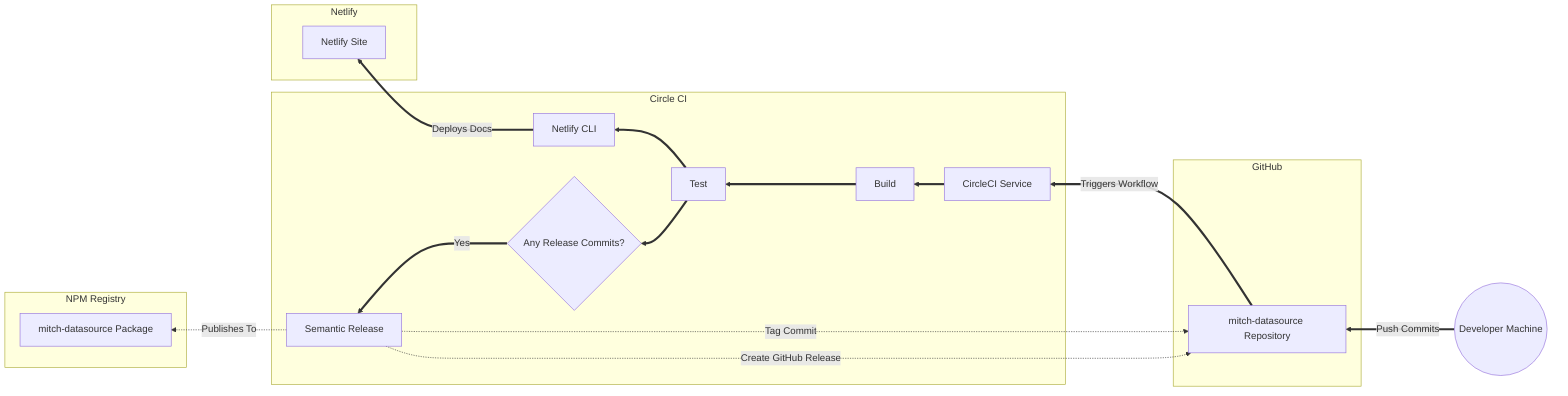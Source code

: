 graph RL;
    DeveloperMachine((Developer Machine))
    subgraph GitHub
        Repo[mitch-datasource Repository];
    end
    DeveloperMachine == Push Commits ==> Repo;
    Repo == Triggers Workflow ==> CICDService;
    subgraph Circle CI
        CICDService[CircleCI Service] ==> Build
        Build ==> Test
        Test ==> NetlifyCli[Netlify CLI]
        Test ==> CommitAnalysis{Any Release Commits?}
        CommitAnalysis ==>|Yes| SemanticRelease[Semantic Release]
    end
    NetlifyCli == Deploys Docs ==> NetlifySite
    SemanticRelease -. Publishes To .-> npmpackage[mitch-datasource Package];
    SemanticRelease -. Tag Commit .-> Repo;
    SemanticRelease -. Create GitHub Release .-> Repo;
    subgraph Netlify
        NetlifySite[Netlify Site]
    end
    subgraph NPM Registry
        npmpackage
    end